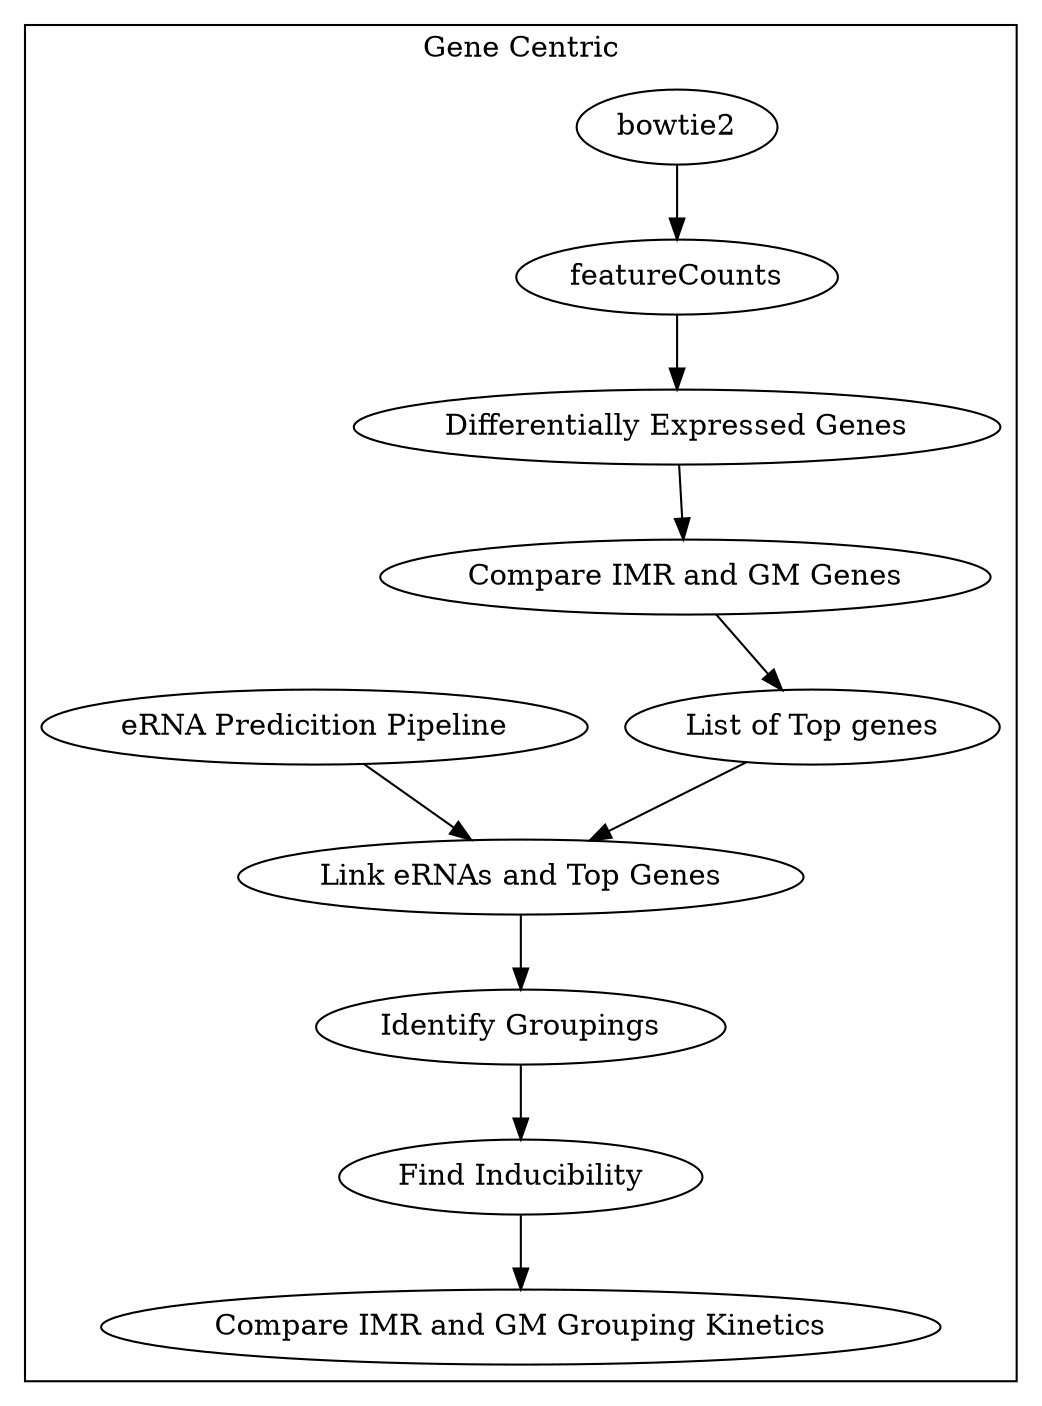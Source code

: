 digraph Pipeline {
    subgraph cluster0 {
        label="Gene Centric";
        bowtie2 -> featureCounts;
        featureCounts -> "Differentially Expressed Genes"[shape=box];
        "Differentially Expressed Genes" -> "Compare IMR and GM Genes" -> "List of Top genes";
        "List of Top genes" -> "Link eRNAs and Top Genes"[shape=box];
        "eRNA Predicition Pipeline" -> "Link eRNAs and Top Genes";
        "Link eRNAs and Top Genes" -> "Identify Groupings" -> "Find Inducibility"
        "Find Inducibility" -> "Compare IMR and GM Grouping Kinetics";
    }

}
